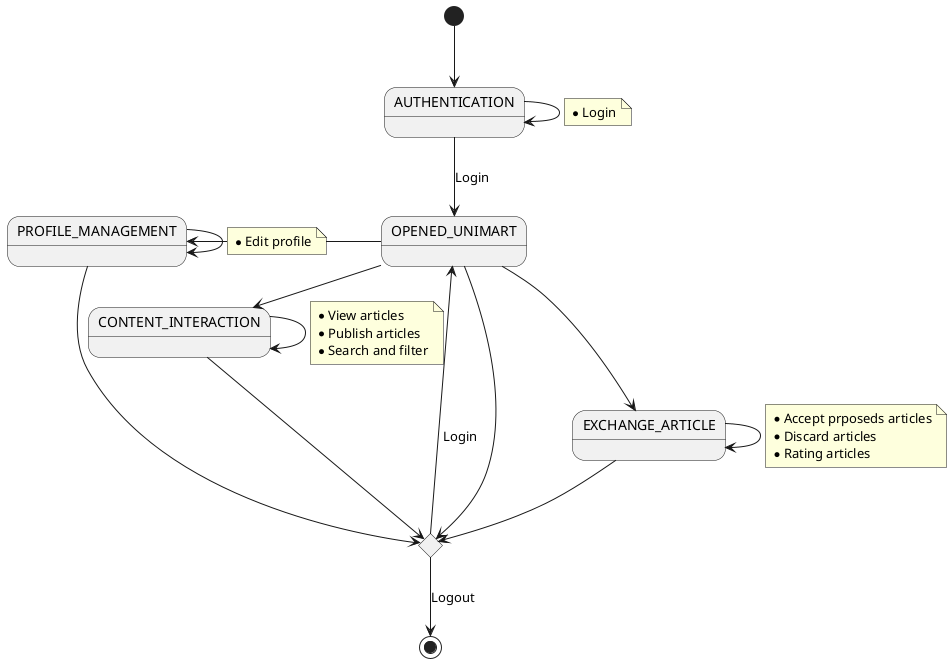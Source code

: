@startuml use-cases-context

[*] --> AUTHENTICATION

AUTHENTICATION --> OPENED_UNIMART: Login
OPENED_UNIMART -right-> CONTENT_INTERACTION
OPENED_UNIMART -left-> PROFILE_MANAGEMENT

CONTENT_INTERACTION --> CONTENT_INTERACTION
note on link
  * View articles    
  * Publish articles
  * Search and filter  
end note

OPENED_UNIMART --> EXCHANGE_ARTICLE

EXCHANGE_ARTICLE --> EXCHANGE_ARTICLE
note on link
  * Accept prposeds articles
  * Discard articles
  * Rating articles  
end note

AUTHENTICATION --> AUTHENTICATION
note on link
  * Login  
end note

PROFILE_MANAGEMENT --> PROFILE_MANAGEMENT
note on link
  * Edit profile  
end note

state logout <<choice>>


CONTENT_INTERACTION --> logout
PROFILE_MANAGEMENT --> logout
EXCHANGE_ARTICLE --> logout

OPENED_UNIMART --> logout
logout --> [*]: Logout
logout -left-> OPENED_UNIMART: Login
@enduml